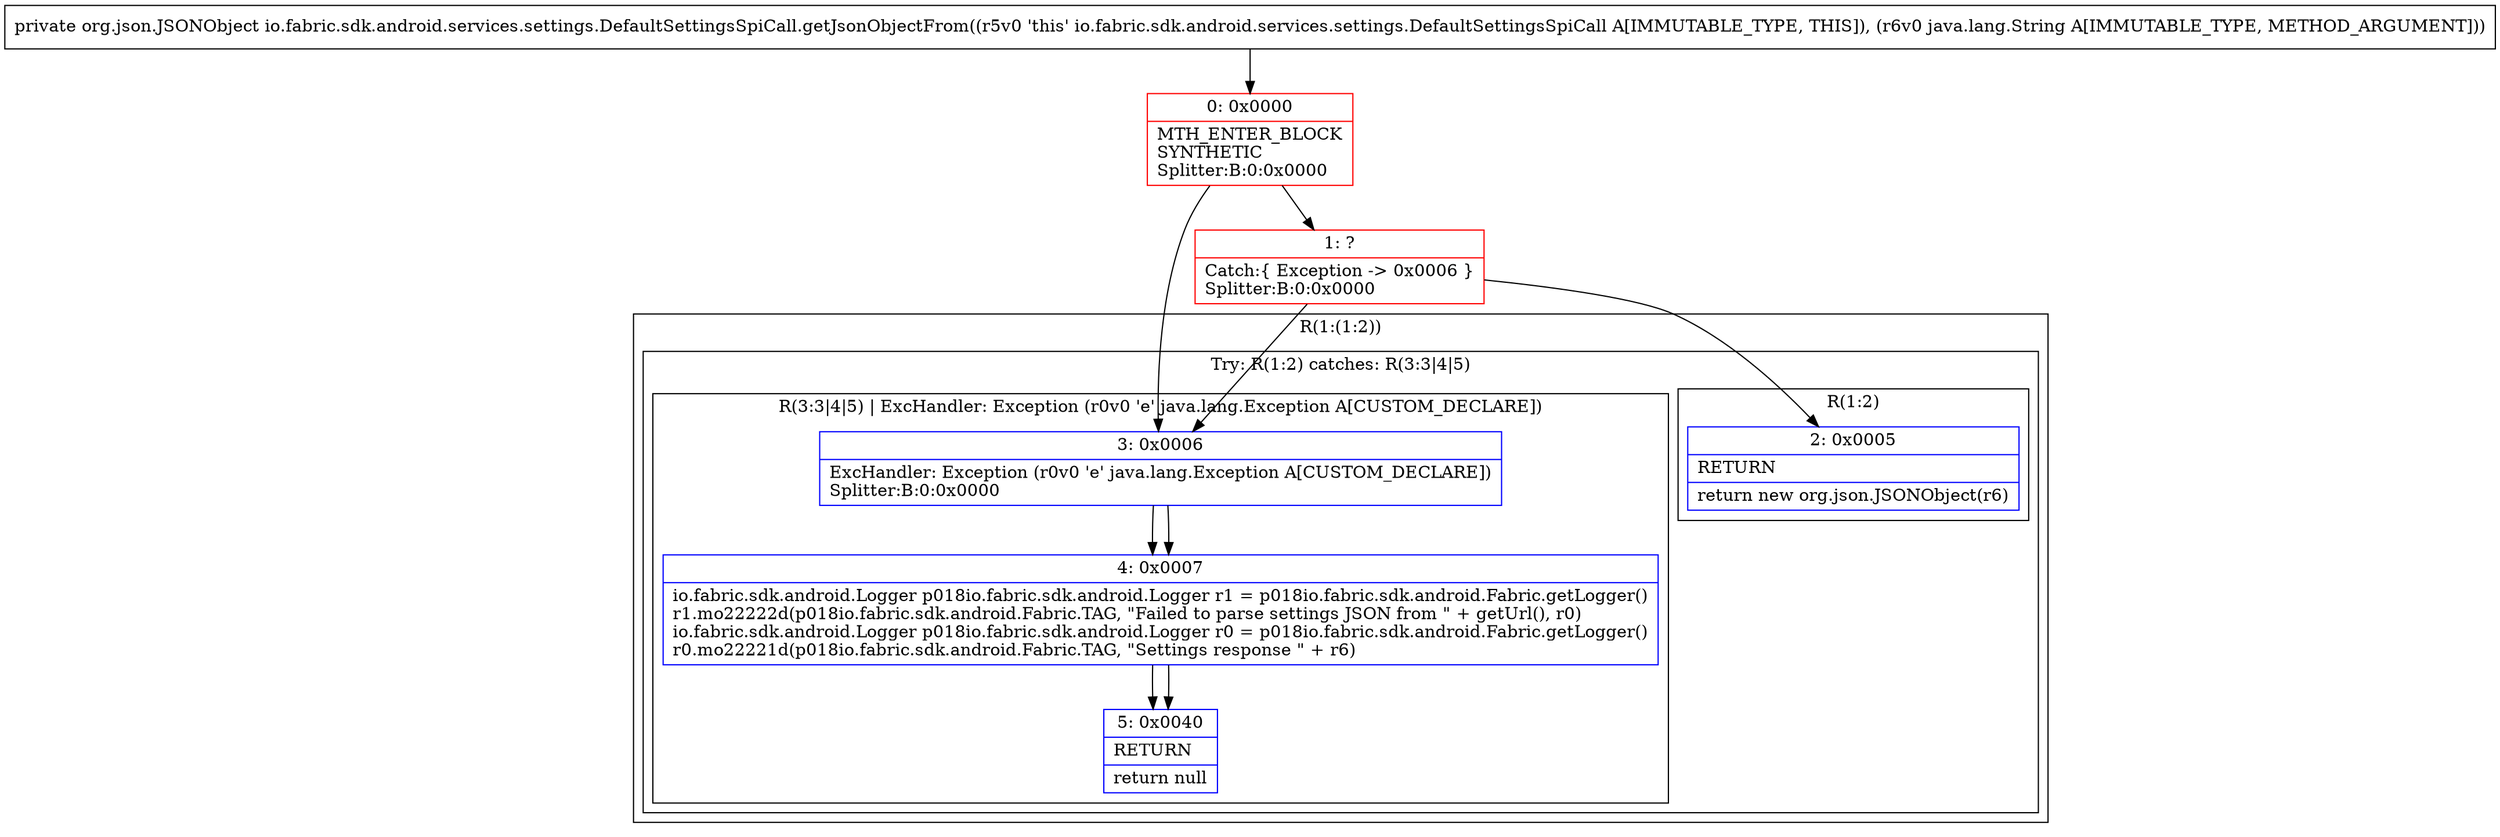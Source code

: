digraph "CFG forio.fabric.sdk.android.services.settings.DefaultSettingsSpiCall.getJsonObjectFrom(Ljava\/lang\/String;)Lorg\/json\/JSONObject;" {
subgraph cluster_Region_204697543 {
label = "R(1:(1:2))";
node [shape=record,color=blue];
subgraph cluster_TryCatchRegion_1555819419 {
label = "Try: R(1:2) catches: R(3:3|4|5)";
node [shape=record,color=blue];
subgraph cluster_Region_756537459 {
label = "R(1:2)";
node [shape=record,color=blue];
Node_2 [shape=record,label="{2\:\ 0x0005|RETURN\l|return new org.json.JSONObject(r6)\l}"];
}
subgraph cluster_Region_1131314976 {
label = "R(3:3|4|5) | ExcHandler: Exception (r0v0 'e' java.lang.Exception A[CUSTOM_DECLARE])\l";
node [shape=record,color=blue];
Node_3 [shape=record,label="{3\:\ 0x0006|ExcHandler: Exception (r0v0 'e' java.lang.Exception A[CUSTOM_DECLARE])\lSplitter:B:0:0x0000\l}"];
Node_4 [shape=record,label="{4\:\ 0x0007|io.fabric.sdk.android.Logger p018io.fabric.sdk.android.Logger r1 = p018io.fabric.sdk.android.Fabric.getLogger()\lr1.mo22222d(p018io.fabric.sdk.android.Fabric.TAG, \"Failed to parse settings JSON from \" + getUrl(), r0)\lio.fabric.sdk.android.Logger p018io.fabric.sdk.android.Logger r0 = p018io.fabric.sdk.android.Fabric.getLogger()\lr0.mo22221d(p018io.fabric.sdk.android.Fabric.TAG, \"Settings response \" + r6)\l}"];
Node_5 [shape=record,label="{5\:\ 0x0040|RETURN\l|return null\l}"];
}
}
}
subgraph cluster_Region_1131314976 {
label = "R(3:3|4|5) | ExcHandler: Exception (r0v0 'e' java.lang.Exception A[CUSTOM_DECLARE])\l";
node [shape=record,color=blue];
Node_3 [shape=record,label="{3\:\ 0x0006|ExcHandler: Exception (r0v0 'e' java.lang.Exception A[CUSTOM_DECLARE])\lSplitter:B:0:0x0000\l}"];
Node_4 [shape=record,label="{4\:\ 0x0007|io.fabric.sdk.android.Logger p018io.fabric.sdk.android.Logger r1 = p018io.fabric.sdk.android.Fabric.getLogger()\lr1.mo22222d(p018io.fabric.sdk.android.Fabric.TAG, \"Failed to parse settings JSON from \" + getUrl(), r0)\lio.fabric.sdk.android.Logger p018io.fabric.sdk.android.Logger r0 = p018io.fabric.sdk.android.Fabric.getLogger()\lr0.mo22221d(p018io.fabric.sdk.android.Fabric.TAG, \"Settings response \" + r6)\l}"];
Node_5 [shape=record,label="{5\:\ 0x0040|RETURN\l|return null\l}"];
}
Node_0 [shape=record,color=red,label="{0\:\ 0x0000|MTH_ENTER_BLOCK\lSYNTHETIC\lSplitter:B:0:0x0000\l}"];
Node_1 [shape=record,color=red,label="{1\:\ ?|Catch:\{ Exception \-\> 0x0006 \}\lSplitter:B:0:0x0000\l}"];
MethodNode[shape=record,label="{private org.json.JSONObject io.fabric.sdk.android.services.settings.DefaultSettingsSpiCall.getJsonObjectFrom((r5v0 'this' io.fabric.sdk.android.services.settings.DefaultSettingsSpiCall A[IMMUTABLE_TYPE, THIS]), (r6v0 java.lang.String A[IMMUTABLE_TYPE, METHOD_ARGUMENT])) }"];
MethodNode -> Node_0;
Node_3 -> Node_4;
Node_4 -> Node_5;
Node_3 -> Node_4;
Node_4 -> Node_5;
Node_0 -> Node_1;
Node_0 -> Node_3;
Node_1 -> Node_2;
Node_1 -> Node_3;
}

